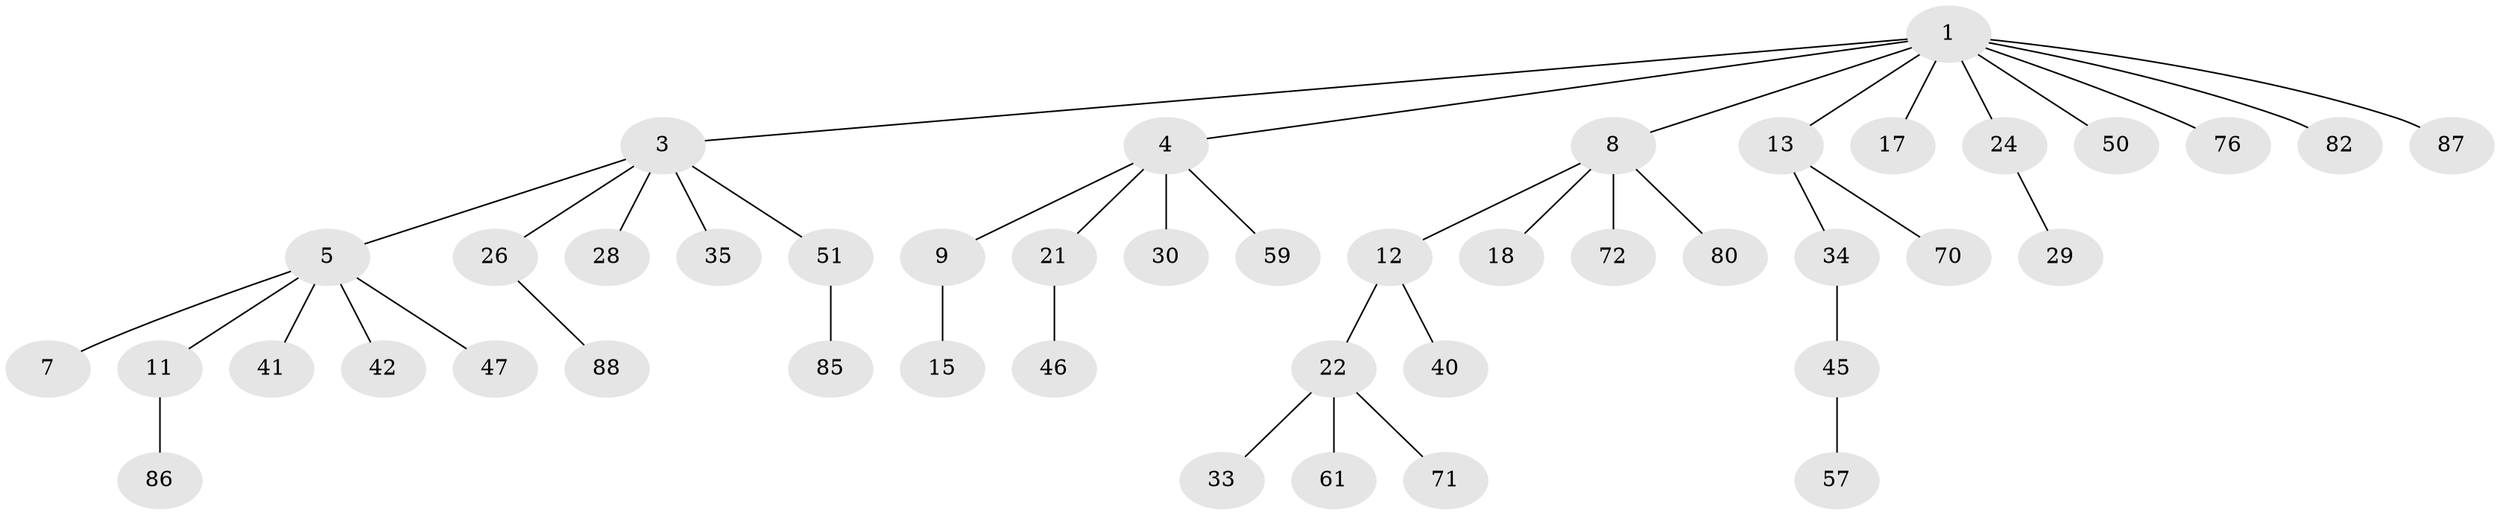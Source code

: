 // original degree distribution, {6: 0.0449438202247191, 8: 0.011235955056179775, 5: 0.011235955056179775, 1: 0.48314606741573035, 3: 0.11235955056179775, 4: 0.033707865168539325, 2: 0.30337078651685395}
// Generated by graph-tools (version 1.1) at 2025/15/03/09/25 04:15:29]
// undirected, 44 vertices, 43 edges
graph export_dot {
graph [start="1"]
  node [color=gray90,style=filled];
  1 [super="+2"];
  3 [super="+32+67"];
  4 [super="+16+89"];
  5 [super="+25+43+6+48"];
  7;
  8 [super="+10"];
  9 [super="+37+39"];
  11 [super="+38"];
  12 [super="+31"];
  13 [super="+20"];
  15 [super="+19"];
  17 [super="+66"];
  18 [super="+53"];
  21 [super="+65"];
  22;
  24 [super="+27"];
  26;
  28 [super="+63"];
  29 [super="+62"];
  30;
  33 [super="+56+60"];
  34 [super="+84"];
  35 [super="+83"];
  40;
  41;
  42;
  45;
  46 [super="+55"];
  47;
  50 [super="+73"];
  51 [super="+52+77"];
  57;
  59;
  61;
  70;
  71;
  72;
  76 [super="+79"];
  80;
  82;
  85;
  86;
  87;
  88;
  1 -- 13;
  1 -- 17;
  1 -- 24;
  1 -- 82;
  1 -- 87;
  1 -- 50;
  1 -- 3;
  1 -- 4;
  1 -- 8;
  1 -- 76;
  3 -- 5;
  3 -- 26;
  3 -- 28;
  3 -- 35;
  3 -- 51;
  4 -- 9;
  4 -- 21;
  4 -- 30;
  4 -- 59;
  5 -- 11;
  5 -- 42;
  5 -- 47;
  5 -- 41;
  5 -- 7;
  8 -- 12;
  8 -- 80;
  8 -- 18;
  8 -- 72;
  9 -- 15;
  11 -- 86;
  12 -- 22;
  12 -- 40;
  13 -- 34;
  13 -- 70;
  21 -- 46;
  22 -- 33;
  22 -- 61;
  22 -- 71;
  24 -- 29;
  26 -- 88;
  34 -- 45;
  45 -- 57;
  51 -- 85;
}
